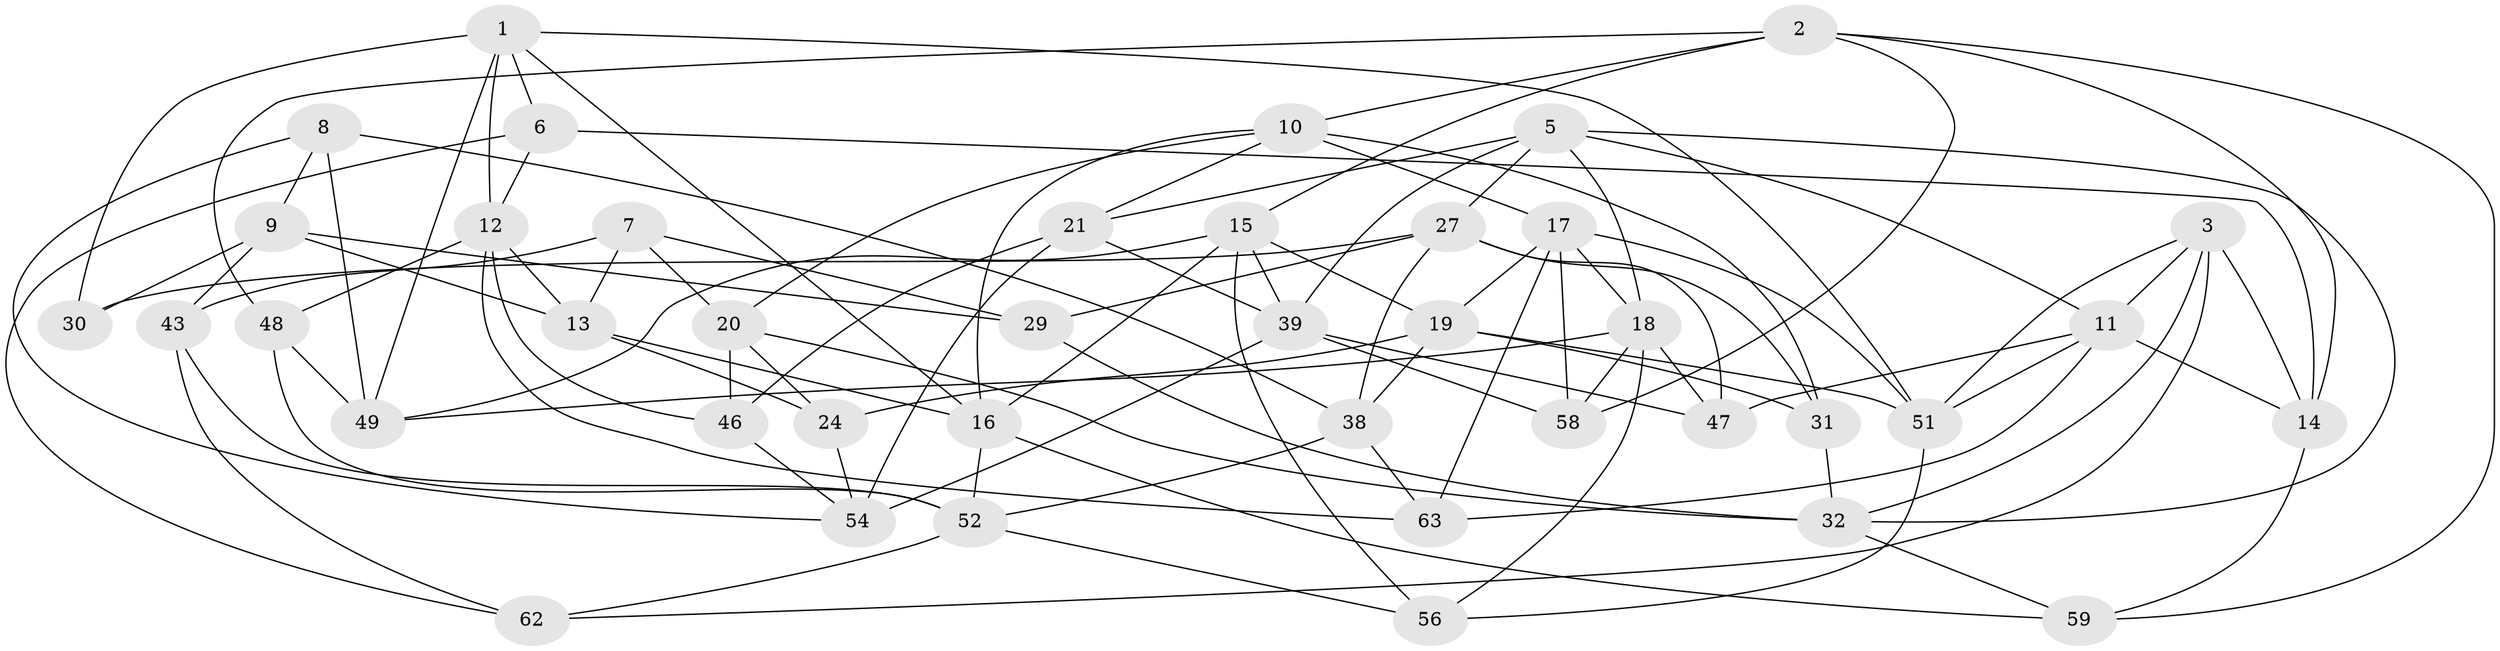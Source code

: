 // Generated by graph-tools (version 1.1) at 2025/52/02/27/25 19:52:30]
// undirected, 41 vertices, 102 edges
graph export_dot {
graph [start="1"]
  node [color=gray90,style=filled];
  1 [super="+41"];
  2 [super="+4"];
  3 [super="+23"];
  5 [super="+44"];
  6;
  7 [super="+67"];
  8 [super="+55"];
  9 [super="+35"];
  10 [super="+26"];
  11 [super="+33"];
  12 [super="+25"];
  13 [super="+57"];
  14 [super="+61"];
  15 [super="+45"];
  16 [super="+40"];
  17 [super="+22"];
  18 [super="+34"];
  19 [super="+28"];
  20 [super="+64"];
  21 [super="+37"];
  24;
  27 [super="+68"];
  29;
  30;
  31;
  32 [super="+36"];
  38 [super="+66"];
  39 [super="+42"];
  43;
  46;
  47;
  48;
  49 [super="+50"];
  51 [super="+53"];
  52 [super="+65"];
  54 [super="+60"];
  56;
  58;
  59;
  62;
  63;
  1 -- 49;
  1 -- 30;
  1 -- 51;
  1 -- 16;
  1 -- 6;
  1 -- 12;
  2 -- 48;
  2 -- 10;
  2 -- 59;
  2 -- 58;
  2 -- 14;
  2 -- 15;
  3 -- 14 [weight=2];
  3 -- 51;
  3 -- 32;
  3 -- 62;
  3 -- 11;
  5 -- 39;
  5 -- 18;
  5 -- 32;
  5 -- 27;
  5 -- 21;
  5 -- 11;
  6 -- 62;
  6 -- 12;
  6 -- 14;
  7 -- 20 [weight=2];
  7 -- 29;
  7 -- 43;
  7 -- 13 [weight=2];
  8 -- 38 [weight=2];
  8 -- 9;
  8 -- 54;
  8 -- 49 [weight=2];
  9 -- 30 [weight=2];
  9 -- 43;
  9 -- 29;
  9 -- 13;
  10 -- 16;
  10 -- 21;
  10 -- 17;
  10 -- 20;
  10 -- 31;
  11 -- 51;
  11 -- 63;
  11 -- 47;
  11 -- 14;
  12 -- 63;
  12 -- 46;
  12 -- 48;
  12 -- 13;
  13 -- 16;
  13 -- 24;
  14 -- 59;
  15 -- 16;
  15 -- 19;
  15 -- 39;
  15 -- 56;
  15 -- 49;
  16 -- 59;
  16 -- 52;
  17 -- 51;
  17 -- 63;
  17 -- 58;
  17 -- 18;
  17 -- 19;
  18 -- 47;
  18 -- 49;
  18 -- 56;
  18 -- 58;
  19 -- 24;
  19 -- 51;
  19 -- 31;
  19 -- 38;
  20 -- 46;
  20 -- 32;
  20 -- 24;
  21 -- 46;
  21 -- 54 [weight=2];
  21 -- 39;
  24 -- 54;
  27 -- 47;
  27 -- 38;
  27 -- 29;
  27 -- 30;
  27 -- 31;
  29 -- 32;
  31 -- 32;
  32 -- 59;
  38 -- 52;
  38 -- 63;
  39 -- 58;
  39 -- 54;
  39 -- 47;
  43 -- 52;
  43 -- 62;
  46 -- 54;
  48 -- 52;
  48 -- 49;
  51 -- 56;
  52 -- 62;
  52 -- 56;
}
